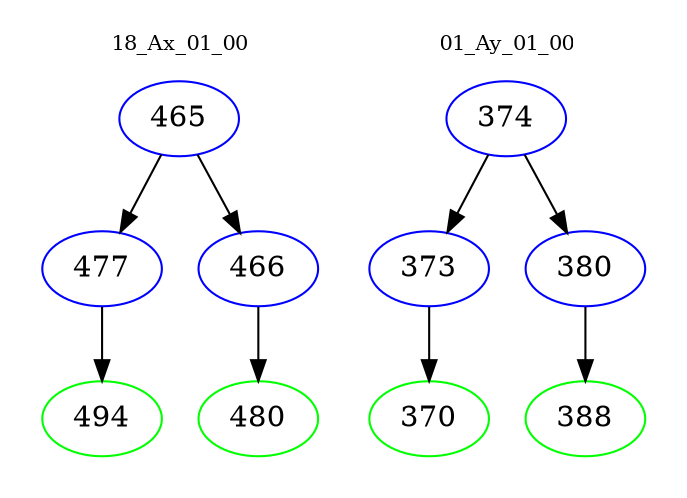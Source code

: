 digraph{
subgraph cluster_0 {
color = white
label = "18_Ax_01_00";
fontsize=10;
T0_465 [label="465", color="blue"]
T0_465 -> T0_477 [color="black"]
T0_477 [label="477", color="blue"]
T0_477 -> T0_494 [color="black"]
T0_494 [label="494", color="green"]
T0_465 -> T0_466 [color="black"]
T0_466 [label="466", color="blue"]
T0_466 -> T0_480 [color="black"]
T0_480 [label="480", color="green"]
}
subgraph cluster_1 {
color = white
label = "01_Ay_01_00";
fontsize=10;
T1_374 [label="374", color="blue"]
T1_374 -> T1_373 [color="black"]
T1_373 [label="373", color="blue"]
T1_373 -> T1_370 [color="black"]
T1_370 [label="370", color="green"]
T1_374 -> T1_380 [color="black"]
T1_380 [label="380", color="blue"]
T1_380 -> T1_388 [color="black"]
T1_388 [label="388", color="green"]
}
}
